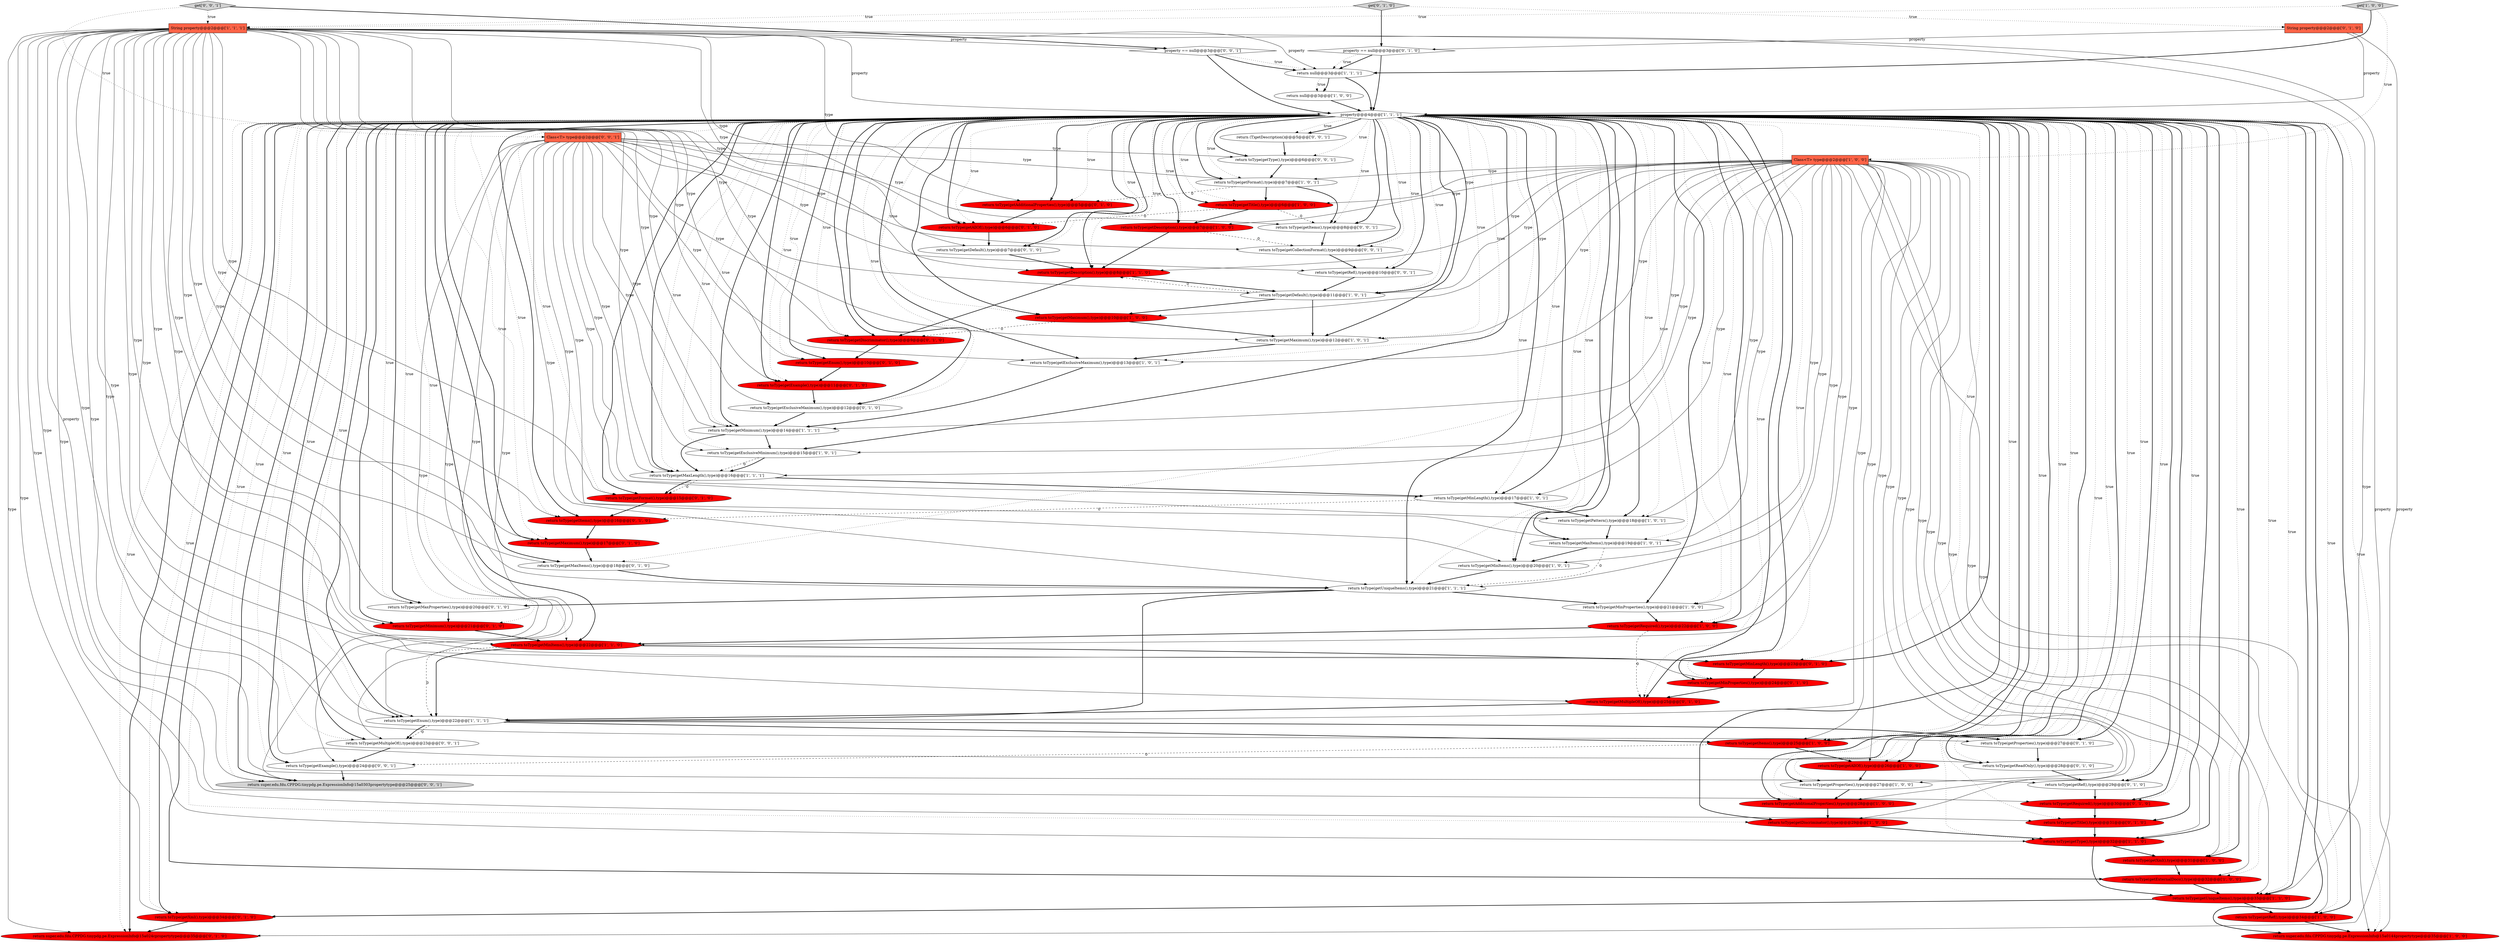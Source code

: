 digraph {
7 [style = filled, label = "return toType(getDiscriminator(),type)@@@29@@@['1', '0', '0']", fillcolor = red, shape = ellipse image = "AAA1AAABBB1BBB"];
70 [style = filled, label = "return super.edu.fdu.CPPDG.tinypdg.pe.ExpressionInfo@15a0303propertytype@@@25@@@['0', '0', '1']", fillcolor = lightgray, shape = ellipse image = "AAA0AAABBB3BBB"];
63 [style = filled, label = "property == null@@@3@@@['0', '0', '1']", fillcolor = white, shape = diamond image = "AAA0AAABBB3BBB"];
46 [style = filled, label = "return toType(getRef(),type)@@@29@@@['0', '1', '0']", fillcolor = white, shape = ellipse image = "AAA0AAABBB2BBB"];
2 [style = filled, label = "return toType(getItems(),type)@@@25@@@['1', '0', '0']", fillcolor = red, shape = ellipse image = "AAA1AAABBB1BBB"];
53 [style = filled, label = "return toType(getXml(),type)@@@34@@@['0', '1', '0']", fillcolor = red, shape = ellipse image = "AAA1AAABBB2BBB"];
65 [style = filled, label = "return toType(getMultipleOf(),type)@@@23@@@['0', '0', '1']", fillcolor = white, shape = ellipse image = "AAA0AAABBB3BBB"];
40 [style = filled, label = "return toType(getRequired(),type)@@@30@@@['0', '1', '0']", fillcolor = red, shape = ellipse image = "AAA1AAABBB2BBB"];
25 [style = filled, label = "return toType(getMinProperties(),type)@@@21@@@['1', '0', '0']", fillcolor = white, shape = ellipse image = "AAA0AAABBB1BBB"];
34 [style = filled, label = "return toType(getMaxLength(),type)@@@16@@@['1', '1', '1']", fillcolor = white, shape = ellipse image = "AAA0AAABBB1BBB"];
11 [style = filled, label = "return toType(getFormat(),type)@@@7@@@['1', '0', '1']", fillcolor = white, shape = ellipse image = "AAA0AAABBB1BBB"];
5 [style = filled, label = "return toType(getDescription(),type)@@@8@@@['1', '1', '0']", fillcolor = red, shape = ellipse image = "AAA1AAABBB1BBB"];
13 [style = filled, label = "return null@@@3@@@['1', '0', '0']", fillcolor = white, shape = ellipse image = "AAA0AAABBB1BBB"];
20 [style = filled, label = "get['1', '0', '0']", fillcolor = lightgray, shape = diamond image = "AAA0AAABBB1BBB"];
23 [style = filled, label = "return toType(getProperties(),type)@@@27@@@['1', '0', '0']", fillcolor = white, shape = ellipse image = "AAA0AAABBB1BBB"];
49 [style = filled, label = "return toType(getMinProperties(),type)@@@24@@@['0', '1', '0']", fillcolor = red, shape = ellipse image = "AAA1AAABBB2BBB"];
64 [style = filled, label = "get['0', '0', '1']", fillcolor = lightgray, shape = diamond image = "AAA0AAABBB3BBB"];
59 [style = filled, label = "return toType(getExample(),type)@@@11@@@['0', '1', '0']", fillcolor = red, shape = ellipse image = "AAA1AAABBB2BBB"];
32 [style = filled, label = "String property@@@2@@@['1', '1', '1']", fillcolor = tomato, shape = box image = "AAA0AAABBB1BBB"];
47 [style = filled, label = "return toType(getAllOf(),type)@@@6@@@['0', '1', '0']", fillcolor = red, shape = ellipse image = "AAA1AAABBB2BBB"];
33 [style = filled, label = "return toType(getMinLength(),type)@@@17@@@['1', '0', '1']", fillcolor = white, shape = ellipse image = "AAA0AAABBB1BBB"];
9 [style = filled, label = "return toType(getMinItems(),type)@@@22@@@['1', '1', '0']", fillcolor = red, shape = ellipse image = "AAA1AAABBB1BBB"];
10 [style = filled, label = "return toType(getMinItems(),type)@@@20@@@['1', '0', '1']", fillcolor = white, shape = ellipse image = "AAA0AAABBB1BBB"];
24 [style = filled, label = "return toType(getAdditionalProperties(),type)@@@28@@@['1', '0', '0']", fillcolor = red, shape = ellipse image = "AAA1AAABBB1BBB"];
38 [style = filled, label = "return toType(getDiscriminator(),type)@@@9@@@['0', '1', '0']", fillcolor = red, shape = ellipse image = "AAA1AAABBB2BBB"];
61 [style = filled, label = "return toType(getMultipleOf(),type)@@@25@@@['0', '1', '0']", fillcolor = red, shape = ellipse image = "AAA1AAABBB2BBB"];
56 [style = filled, label = "return toType(getTitle(),type)@@@31@@@['0', '1', '0']", fillcolor = red, shape = ellipse image = "AAA1AAABBB2BBB"];
58 [style = filled, label = "return toType(getMaximum(),type)@@@17@@@['0', '1', '0']", fillcolor = red, shape = ellipse image = "AAA1AAABBB2BBB"];
26 [style = filled, label = "return toType(getXml(),type)@@@31@@@['1', '0', '0']", fillcolor = red, shape = ellipse image = "AAA1AAABBB1BBB"];
0 [style = filled, label = "return toType(getTitle(),type)@@@6@@@['1', '0', '0']", fillcolor = red, shape = ellipse image = "AAA1AAABBB1BBB"];
39 [style = filled, label = "return toType(getReadOnly(),type)@@@28@@@['0', '1', '0']", fillcolor = white, shape = ellipse image = "AAA0AAABBB2BBB"];
57 [style = filled, label = "get['0', '1', '0']", fillcolor = lightgray, shape = diamond image = "AAA0AAABBB2BBB"];
22 [style = filled, label = "return toType(getUniqueItems(),type)@@@33@@@['1', '1', '0']", fillcolor = red, shape = ellipse image = "AAA1AAABBB1BBB"];
17 [style = filled, label = "return toType(getMinimum(),type)@@@14@@@['1', '1', '1']", fillcolor = white, shape = ellipse image = "AAA0AAABBB1BBB"];
51 [style = filled, label = "return toType(getMaxProperties(),type)@@@20@@@['0', '1', '0']", fillcolor = white, shape = ellipse image = "AAA0AAABBB2BBB"];
73 [style = filled, label = "return toType(getCollectionFormat(),type)@@@9@@@['0', '0', '1']", fillcolor = white, shape = ellipse image = "AAA0AAABBB3BBB"];
37 [style = filled, label = "property == null@@@3@@@['0', '1', '0']", fillcolor = white, shape = diamond image = "AAA0AAABBB2BBB"];
72 [style = filled, label = "return toType(getItems(),type)@@@8@@@['0', '0', '1']", fillcolor = white, shape = ellipse image = "AAA0AAABBB3BBB"];
68 [style = filled, label = "return toType(getType(),type)@@@6@@@['0', '0', '1']", fillcolor = white, shape = ellipse image = "AAA0AAABBB3BBB"];
21 [style = filled, label = "return toType(getExclusiveMinimum(),type)@@@15@@@['1', '0', '1']", fillcolor = white, shape = ellipse image = "AAA0AAABBB1BBB"];
69 [style = filled, label = "return toType(getExample(),type)@@@24@@@['0', '0', '1']", fillcolor = white, shape = ellipse image = "AAA0AAABBB3BBB"];
16 [style = filled, label = "Class<T> type@@@2@@@['1', '0', '0']", fillcolor = tomato, shape = box image = "AAA0AAABBB1BBB"];
29 [style = filled, label = "return toType(getDefault(),type)@@@11@@@['1', '0', '1']", fillcolor = white, shape = ellipse image = "AAA0AAABBB1BBB"];
48 [style = filled, label = "return super.edu.fdu.CPPDG.tinypdg.pe.ExpressionInfo@15a024cpropertytype@@@35@@@['0', '1', '0']", fillcolor = red, shape = ellipse image = "AAA1AAABBB2BBB"];
67 [style = filled, label = "return (T)getDescription()@@@5@@@['0', '0', '1']", fillcolor = white, shape = ellipse image = "AAA0AAABBB3BBB"];
30 [style = filled, label = "return null@@@3@@@['1', '1', '1']", fillcolor = white, shape = ellipse image = "AAA0AAABBB1BBB"];
52 [style = filled, label = "return toType(getItems(),type)@@@16@@@['0', '1', '0']", fillcolor = red, shape = ellipse image = "AAA1AAABBB2BBB"];
12 [style = filled, label = "return toType(getMaximum(),type)@@@12@@@['1', '0', '1']", fillcolor = white, shape = ellipse image = "AAA0AAABBB1BBB"];
60 [style = filled, label = "return toType(getExclusiveMaximum(),type)@@@12@@@['0', '1', '0']", fillcolor = white, shape = ellipse image = "AAA0AAABBB2BBB"];
45 [style = filled, label = "return toType(getDefault(),type)@@@7@@@['0', '1', '0']", fillcolor = white, shape = ellipse image = "AAA0AAABBB2BBB"];
66 [style = filled, label = "Class<T> type@@@2@@@['0', '0', '1']", fillcolor = tomato, shape = box image = "AAA0AAABBB3BBB"];
35 [style = filled, label = "return toType(getExternalDocs(),type)@@@32@@@['1', '0', '0']", fillcolor = red, shape = ellipse image = "AAA1AAABBB1BBB"];
3 [style = filled, label = "return toType(getDescription(),type)@@@7@@@['1', '0', '0']", fillcolor = red, shape = ellipse image = "AAA1AAABBB1BBB"];
54 [style = filled, label = "return toType(getFormat(),type)@@@15@@@['0', '1', '0']", fillcolor = red, shape = ellipse image = "AAA1AAABBB2BBB"];
6 [style = filled, label = "return toType(getUniqueItems(),type)@@@21@@@['1', '1', '1']", fillcolor = white, shape = ellipse image = "AAA0AAABBB1BBB"];
18 [style = filled, label = "return toType(getMaximum(),type)@@@10@@@['1', '0', '0']", fillcolor = red, shape = ellipse image = "AAA1AAABBB1BBB"];
19 [style = filled, label = "return toType(getPattern(),type)@@@18@@@['1', '0', '1']", fillcolor = white, shape = ellipse image = "AAA0AAABBB1BBB"];
27 [style = filled, label = "return toType(getAllOf(),type)@@@26@@@['1', '0', '0']", fillcolor = red, shape = ellipse image = "AAA1AAABBB1BBB"];
1 [style = filled, label = "return toType(getRequired(),type)@@@22@@@['1', '0', '0']", fillcolor = red, shape = ellipse image = "AAA1AAABBB1BBB"];
4 [style = filled, label = "return toType(getEnum(),type)@@@22@@@['1', '1', '1']", fillcolor = white, shape = ellipse image = "AAA0AAABBB1BBB"];
8 [style = filled, label = "property@@@4@@@['1', '1', '1']", fillcolor = white, shape = diamond image = "AAA0AAABBB1BBB"];
14 [style = filled, label = "return toType(getExclusiveMaximum(),type)@@@13@@@['1', '0', '1']", fillcolor = white, shape = ellipse image = "AAA0AAABBB1BBB"];
28 [style = filled, label = "return toType(getMaxItems(),type)@@@19@@@['1', '0', '1']", fillcolor = white, shape = ellipse image = "AAA0AAABBB1BBB"];
31 [style = filled, label = "return toType(getRef(),type)@@@34@@@['1', '0', '0']", fillcolor = red, shape = ellipse image = "AAA1AAABBB1BBB"];
36 [style = filled, label = "return super.edu.fdu.CPPDG.tinypdg.pe.ExpressionInfo@15a0144propertytype@@@35@@@['1', '0', '0']", fillcolor = red, shape = ellipse image = "AAA1AAABBB1BBB"];
42 [style = filled, label = "return toType(getMinimum(),type)@@@21@@@['0', '1', '0']", fillcolor = red, shape = ellipse image = "AAA1AAABBB2BBB"];
43 [style = filled, label = "return toType(getMaxItems(),type)@@@18@@@['0', '1', '0']", fillcolor = white, shape = ellipse image = "AAA0AAABBB2BBB"];
41 [style = filled, label = "return toType(getMinLength(),type)@@@23@@@['0', '1', '0']", fillcolor = red, shape = ellipse image = "AAA1AAABBB2BBB"];
15 [style = filled, label = "return toType(getType(),type)@@@32@@@['1', '1', '0']", fillcolor = red, shape = ellipse image = "AAA1AAABBB1BBB"];
71 [style = filled, label = "return toType(getRef(),type)@@@10@@@['0', '0', '1']", fillcolor = white, shape = ellipse image = "AAA0AAABBB3BBB"];
62 [style = filled, label = "return toType(getProperties(),type)@@@27@@@['0', '1', '0']", fillcolor = white, shape = ellipse image = "AAA0AAABBB2BBB"];
50 [style = filled, label = "return toType(getAdditionalProperties(),type)@@@5@@@['0', '1', '0']", fillcolor = red, shape = ellipse image = "AAA1AAABBB2BBB"];
44 [style = filled, label = "String property@@@2@@@['0', '1', '0']", fillcolor = tomato, shape = box image = "AAA0AAABBB2BBB"];
55 [style = filled, label = "return toType(getEnum(),type)@@@10@@@['0', '1', '0']", fillcolor = red, shape = ellipse image = "AAA1AAABBB2BBB"];
8->69 [style = dotted, label="true"];
8->67 [style = dotted, label="true"];
8->28 [style = dotted, label="true"];
8->10 [style = bold, label=""];
8->48 [style = dotted, label="true"];
16->36 [style = solid, label="type"];
25->1 [style = bold, label=""];
30->13 [style = bold, label=""];
16->27 [style = solid, label="type"];
16->9 [style = solid, label="type"];
32->41 [style = solid, label="type"];
64->32 [style = dotted, label="true"];
42->9 [style = bold, label=""];
4->62 [style = bold, label=""];
32->53 [style = solid, label="type"];
56->15 [style = bold, label=""];
32->49 [style = solid, label="type"];
16->18 [style = solid, label="type"];
14->17 [style = bold, label=""];
16->1 [style = solid, label="type"];
16->33 [style = solid, label="type"];
8->6 [style = bold, label=""];
0->47 [style = dashed, label="0"];
8->51 [style = bold, label=""];
34->54 [style = dashed, label="0"];
8->40 [style = bold, label=""];
5->38 [style = bold, label=""];
8->4 [style = dotted, label="true"];
29->18 [style = bold, label=""];
8->61 [style = dotted, label="true"];
8->71 [style = dotted, label="true"];
66->65 [style = solid, label="type"];
16->2 [style = solid, label="type"];
32->34 [style = solid, label="type"];
8->0 [style = bold, label=""];
8->1 [style = bold, label=""];
8->36 [style = bold, label=""];
3->5 [style = bold, label=""];
8->52 [style = dotted, label="true"];
57->44 [style = dotted, label="true"];
16->14 [style = solid, label="type"];
32->5 [style = solid, label="type"];
63->30 [style = dotted, label="true"];
16->15 [style = solid, label="type"];
32->55 [style = solid, label="type"];
72->73 [style = bold, label=""];
26->35 [style = bold, label=""];
67->68 [style = bold, label=""];
65->69 [style = bold, label=""];
8->22 [style = dotted, label="true"];
16->23 [style = solid, label="type"];
8->47 [style = bold, label=""];
73->71 [style = bold, label=""];
8->0 [style = dotted, label="true"];
66->71 [style = solid, label="type"];
19->28 [style = bold, label=""];
8->4 [style = bold, label=""];
30->8 [style = bold, label=""];
8->55 [style = dotted, label="true"];
8->39 [style = bold, label=""];
21->34 [style = dashed, label="0"];
8->27 [style = bold, label=""];
8->11 [style = bold, label=""];
8->65 [style = dotted, label="true"];
17->21 [style = bold, label=""];
8->53 [style = bold, label=""];
32->38 [style = solid, label="type"];
16->17 [style = solid, label="type"];
60->17 [style = bold, label=""];
8->31 [style = dotted, label="true"];
38->55 [style = bold, label=""];
8->38 [style = dotted, label="true"];
32->59 [style = solid, label="type"];
32->9 [style = solid, label="type"];
53->48 [style = bold, label=""];
68->11 [style = bold, label=""];
0->3 [style = bold, label=""];
5->29 [style = bold, label=""];
8->34 [style = bold, label=""];
8->28 [style = bold, label=""];
54->52 [style = bold, label=""];
32->17 [style = solid, label="type"];
8->23 [style = bold, label=""];
59->60 [style = bold, label=""];
8->46 [style = dotted, label="true"];
55->59 [style = bold, label=""];
66->4 [style = solid, label="type"];
16->26 [style = solid, label="type"];
8->18 [style = bold, label=""];
16->0 [style = solid, label="type"];
0->72 [style = dashed, label="0"];
32->4 [style = solid, label="type"];
8->17 [style = dotted, label="true"];
34->33 [style = bold, label=""];
32->54 [style = solid, label="type"];
4->65 [style = dashed, label="0"];
18->12 [style = bold, label=""];
34->54 [style = bold, label=""];
8->72 [style = bold, label=""];
8->7 [style = dotted, label="true"];
8->23 [style = dotted, label="true"];
8->40 [style = dotted, label="true"];
41->49 [style = bold, label=""];
4->2 [style = bold, label=""];
8->62 [style = dotted, label="true"];
16->28 [style = solid, label="type"];
32->22 [style = solid, label="type"];
4->65 [style = bold, label=""];
66->33 [style = solid, label="type"];
8->34 [style = dotted, label="true"];
8->38 [style = bold, label=""];
8->61 [style = bold, label=""];
8->22 [style = bold, label=""];
62->39 [style = bold, label=""];
8->62 [style = bold, label=""];
8->17 [style = bold, label=""];
52->58 [style = bold, label=""];
32->8 [style = solid, label="property"];
8->50 [style = dotted, label="true"];
17->34 [style = bold, label=""];
6->4 [style = bold, label=""];
8->43 [style = dotted, label="true"];
33->52 [style = dashed, label="0"];
16->10 [style = solid, label="type"];
16->22 [style = solid, label="type"];
8->12 [style = dotted, label="true"];
8->33 [style = dotted, label="true"];
2->69 [style = dashed, label="0"];
16->12 [style = solid, label="type"];
8->67 [style = bold, label=""];
8->14 [style = dotted, label="true"];
12->14 [style = bold, label=""];
32->45 [style = solid, label="type"];
32->39 [style = solid, label="type"];
8->54 [style = dotted, label="true"];
16->11 [style = solid, label="type"];
8->18 [style = dotted, label="true"];
2->27 [style = bold, label=""];
28->6 [style = dashed, label="0"];
66->73 [style = solid, label="type"];
8->29 [style = dotted, label="true"];
51->42 [style = bold, label=""];
66->28 [style = solid, label="type"];
8->55 [style = bold, label=""];
66->17 [style = solid, label="type"];
46->40 [style = bold, label=""];
24->7 [style = bold, label=""];
66->68 [style = solid, label="type"];
8->69 [style = bold, label=""];
32->46 [style = solid, label="type"];
44->48 [style = solid, label="property"];
16->34 [style = solid, label="type"];
8->19 [style = dotted, label="true"];
8->24 [style = bold, label=""];
32->47 [style = solid, label="type"];
66->6 [style = solid, label="type"];
66->69 [style = solid, label="type"];
8->33 [style = bold, label=""];
8->25 [style = dotted, label="true"];
57->37 [style = bold, label=""];
39->46 [style = bold, label=""];
8->15 [style = bold, label=""];
8->41 [style = bold, label=""];
58->43 [style = bold, label=""];
8->21 [style = dotted, label="true"];
8->31 [style = bold, label=""];
8->35 [style = dotted, label="true"];
40->56 [style = bold, label=""];
71->29 [style = bold, label=""];
66->14 [style = solid, label="type"];
32->58 [style = solid, label="type"];
32->40 [style = solid, label="type"];
8->2 [style = dotted, label="true"];
6->25 [style = bold, label=""];
37->30 [style = bold, label=""];
6->51 [style = bold, label=""];
8->3 [style = bold, label=""];
32->51 [style = solid, label="type"];
21->34 [style = bold, label=""];
32->63 [style = solid, label="property"];
8->42 [style = dotted, label="true"];
8->15 [style = dotted, label="true"];
8->39 [style = dotted, label="true"];
8->14 [style = bold, label=""];
31->36 [style = bold, label=""];
8->59 [style = bold, label=""];
8->73 [style = bold, label=""];
8->51 [style = dotted, label="true"];
8->41 [style = dotted, label="true"];
32->62 [style = solid, label="type"];
49->61 [style = bold, label=""];
32->15 [style = solid, label="type"];
8->52 [style = bold, label=""];
8->35 [style = bold, label=""];
10->6 [style = bold, label=""];
8->3 [style = dotted, label="true"];
8->24 [style = dotted, label="true"];
1->9 [style = bold, label=""];
15->22 [style = bold, label=""];
16->21 [style = solid, label="type"];
8->68 [style = dotted, label="true"];
16->31 [style = solid, label="type"];
30->13 [style = dotted, label="true"];
8->6 [style = dotted, label="true"];
64->66 [style = dotted, label="true"];
8->2 [style = bold, label=""];
44->8 [style = solid, label="property"];
66->12 [style = solid, label="type"];
32->43 [style = solid, label="type"];
8->45 [style = bold, label=""];
8->73 [style = dotted, label="true"];
1->61 [style = dashed, label="0"];
9->4 [style = dashed, label="0"];
8->11 [style = dotted, label="true"];
7->15 [style = bold, label=""];
8->50 [style = bold, label=""];
8->71 [style = bold, label=""];
47->45 [style = bold, label=""];
32->60 [style = solid, label="type"];
8->9 [style = dotted, label="true"];
32->50 [style = solid, label="type"];
8->36 [style = dotted, label="true"];
33->19 [style = bold, label=""];
32->36 [style = solid, label="property"];
32->30 [style = solid, label="property"];
37->8 [style = bold, label=""];
8->54 [style = bold, label=""];
61->4 [style = bold, label=""];
16->24 [style = solid, label="type"];
8->72 [style = dotted, label="true"];
8->12 [style = bold, label=""];
32->70 [style = solid, label="property"];
32->6 [style = solid, label="type"];
57->32 [style = dotted, label="true"];
16->25 [style = solid, label="type"];
32->61 [style = solid, label="type"];
8->26 [style = dotted, label="true"];
16->35 [style = solid, label="type"];
8->56 [style = bold, label=""];
16->7 [style = solid, label="type"];
28->10 [style = bold, label=""];
11->72 [style = bold, label=""];
8->58 [style = bold, label=""];
8->58 [style = dotted, label="true"];
8->45 [style = dotted, label="true"];
8->19 [style = bold, label=""];
29->5 [style = dashed, label="0"];
35->22 [style = bold, label=""];
9->4 [style = bold, label=""];
11->50 [style = dashed, label="0"];
64->63 [style = bold, label=""];
66->70 [style = solid, label="type"];
16->6 [style = solid, label="type"];
66->10 [style = solid, label="type"];
8->70 [style = dotted, label="true"];
22->31 [style = bold, label=""];
8->60 [style = bold, label=""];
3->73 [style = dashed, label="0"];
8->60 [style = dotted, label="true"];
32->48 [style = solid, label="type"];
8->26 [style = bold, label=""];
8->43 [style = bold, label=""];
8->10 [style = dotted, label="true"];
18->38 [style = dashed, label="0"];
8->59 [style = dotted, label="true"];
32->56 [style = solid, label="type"];
66->11 [style = solid, label="type"];
37->30 [style = dotted, label="true"];
8->7 [style = bold, label=""];
43->6 [style = bold, label=""];
15->26 [style = bold, label=""];
63->30 [style = bold, label=""];
9->41 [style = bold, label=""];
8->65 [style = bold, label=""];
8->1 [style = dotted, label="true"];
66->34 [style = solid, label="type"];
8->47 [style = dotted, label="true"];
8->48 [style = bold, label=""];
8->46 [style = bold, label=""];
66->72 [style = solid, label="type"];
11->0 [style = bold, label=""];
32->42 [style = solid, label="type"];
23->24 [style = bold, label=""];
8->42 [style = bold, label=""];
22->53 [style = bold, label=""];
8->68 [style = bold, label=""];
8->5 [style = bold, label=""];
29->12 [style = bold, label=""];
8->5 [style = dotted, label="true"];
66->21 [style = solid, label="type"];
50->47 [style = bold, label=""];
8->70 [style = bold, label=""];
44->37 [style = solid, label="property"];
8->9 [style = bold, label=""];
63->8 [style = bold, label=""];
66->29 [style = solid, label="type"];
66->19 [style = solid, label="type"];
16->3 [style = solid, label="type"];
8->56 [style = dotted, label="true"];
8->21 [style = bold, label=""];
8->49 [style = bold, label=""];
27->23 [style = bold, label=""];
45->5 [style = bold, label=""];
8->53 [style = dotted, label="true"];
16->29 [style = solid, label="type"];
69->70 [style = bold, label=""];
16->4 [style = solid, label="type"];
16->5 [style = solid, label="type"];
8->27 [style = dotted, label="true"];
13->8 [style = bold, label=""];
32->52 [style = solid, label="type"];
20->30 [style = bold, label=""];
20->32 [style = dotted, label="true"];
8->25 [style = bold, label=""];
8->29 [style = bold, label=""];
20->16 [style = dotted, label="true"];
16->19 [style = solid, label="type"];
8->49 [style = dotted, label="true"];
}
